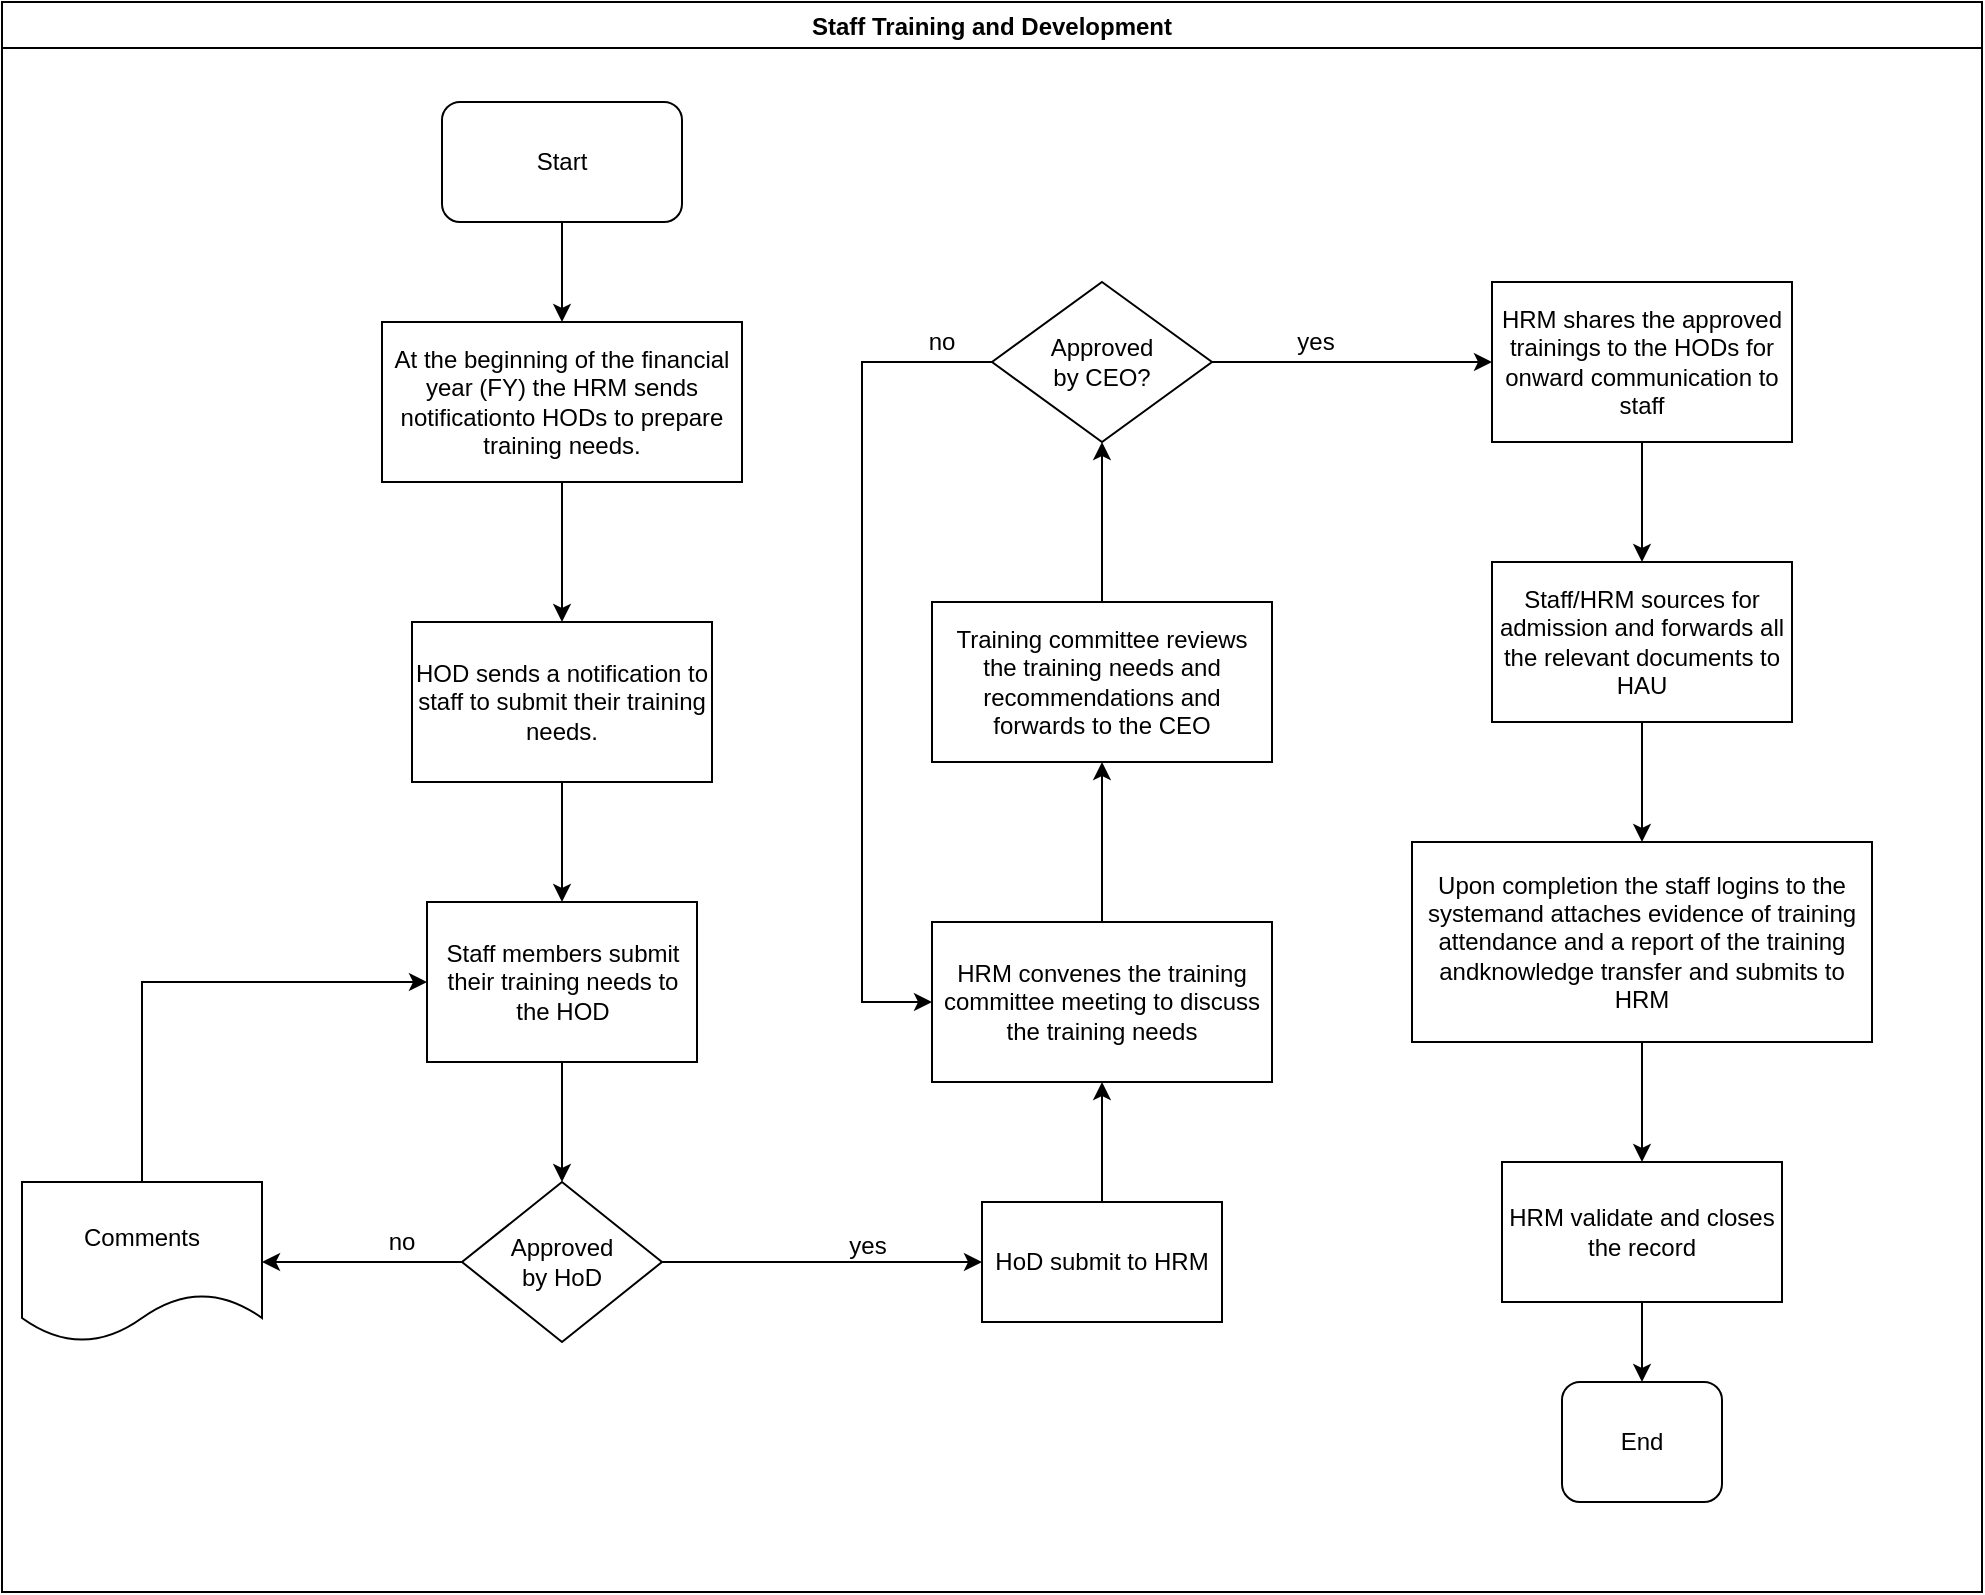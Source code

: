 <mxfile version="14.9.3" type="github">
  <diagram id="8RQdaqb4-Wvy7M-p6WN6" name="Page-1">
    <mxGraphModel dx="1038" dy="508" grid="1" gridSize="10" guides="1" tooltips="1" connect="1" arrows="1" fold="1" page="1" pageScale="1" pageWidth="1169" pageHeight="827" math="0" shadow="0">
      <root>
        <mxCell id="0" />
        <mxCell id="1" parent="0" />
        <mxCell id="pk6nwwlZHEK9yg3PulME-1" value="Staff Training and Development " style="swimlane;" vertex="1" parent="1">
          <mxGeometry x="20" y="20" width="990" height="795" as="geometry" />
        </mxCell>
        <mxCell id="pk6nwwlZHEK9yg3PulME-2" value="Start" style="rounded=1;whiteSpace=wrap;html=1;" vertex="1" parent="pk6nwwlZHEK9yg3PulME-1">
          <mxGeometry x="220" y="50" width="120" height="60" as="geometry" />
        </mxCell>
        <mxCell id="pk6nwwlZHEK9yg3PulME-7" value="" style="edgeStyle=orthogonalEdgeStyle;rounded=0;orthogonalLoop=1;jettySize=auto;html=1;" edge="1" parent="pk6nwwlZHEK9yg3PulME-1" source="pk6nwwlZHEK9yg3PulME-5" target="pk6nwwlZHEK9yg3PulME-6">
          <mxGeometry relative="1" as="geometry" />
        </mxCell>
        <mxCell id="pk6nwwlZHEK9yg3PulME-5" value="&lt;span lang=&quot;EN-GB&quot;&gt;At the beginning of the financial year (FY) the HRM sends notificationto HODs to &lt;span&gt;prepare&lt;/span&gt; training needs.&lt;/span&gt;" style="rounded=0;whiteSpace=wrap;html=1;" vertex="1" parent="pk6nwwlZHEK9yg3PulME-1">
          <mxGeometry x="190" y="160" width="180" height="80" as="geometry" />
        </mxCell>
        <mxCell id="pk6nwwlZHEK9yg3PulME-4" value="" style="edgeStyle=orthogonalEdgeStyle;rounded=0;orthogonalLoop=1;jettySize=auto;html=1;" edge="1" parent="pk6nwwlZHEK9yg3PulME-1" source="pk6nwwlZHEK9yg3PulME-2" target="pk6nwwlZHEK9yg3PulME-5">
          <mxGeometry relative="1" as="geometry">
            <mxPoint x="280" y="190" as="targetPoint" />
          </mxGeometry>
        </mxCell>
        <mxCell id="pk6nwwlZHEK9yg3PulME-9" value="" style="edgeStyle=orthogonalEdgeStyle;rounded=0;orthogonalLoop=1;jettySize=auto;html=1;" edge="1" parent="pk6nwwlZHEK9yg3PulME-1" source="pk6nwwlZHEK9yg3PulME-6" target="pk6nwwlZHEK9yg3PulME-8">
          <mxGeometry relative="1" as="geometry" />
        </mxCell>
        <mxCell id="pk6nwwlZHEK9yg3PulME-6" value="&lt;span lang=&quot;EN-GB&quot;&gt;HOD sends a notification to staff to submit their training needs.&lt;/span&gt;" style="rounded=0;whiteSpace=wrap;html=1;" vertex="1" parent="pk6nwwlZHEK9yg3PulME-1">
          <mxGeometry x="205" y="310" width="150" height="80" as="geometry" />
        </mxCell>
        <mxCell id="pk6nwwlZHEK9yg3PulME-8" value="&lt;span lang=&quot;EN-GB&quot;&gt;Staff members submit their training needs to the HOD&lt;/span&gt;" style="rounded=0;whiteSpace=wrap;html=1;" vertex="1" parent="pk6nwwlZHEK9yg3PulME-1">
          <mxGeometry x="212.5" y="450" width="135" height="80" as="geometry" />
        </mxCell>
        <mxCell id="pk6nwwlZHEK9yg3PulME-14" value="" style="edgeStyle=orthogonalEdgeStyle;rounded=0;orthogonalLoop=1;jettySize=auto;html=1;" edge="1" parent="pk6nwwlZHEK9yg3PulME-1" source="pk6nwwlZHEK9yg3PulME-12" target="pk6nwwlZHEK9yg3PulME-13">
          <mxGeometry relative="1" as="geometry" />
        </mxCell>
        <mxCell id="pk6nwwlZHEK9yg3PulME-19" value="" style="edgeStyle=orthogonalEdgeStyle;rounded=0;orthogonalLoop=1;jettySize=auto;html=1;" edge="1" parent="pk6nwwlZHEK9yg3PulME-1" source="pk6nwwlZHEK9yg3PulME-12" target="pk6nwwlZHEK9yg3PulME-18">
          <mxGeometry relative="1" as="geometry" />
        </mxCell>
        <mxCell id="pk6nwwlZHEK9yg3PulME-12" value="&lt;div&gt;Approved&lt;/div&gt;&lt;div&gt; by HoD&lt;/div&gt;" style="rhombus;whiteSpace=wrap;html=1;" vertex="1" parent="pk6nwwlZHEK9yg3PulME-1">
          <mxGeometry x="230" y="590" width="100" height="80" as="geometry" />
        </mxCell>
        <mxCell id="pk6nwwlZHEK9yg3PulME-11" value="" style="edgeStyle=orthogonalEdgeStyle;rounded=0;orthogonalLoop=1;jettySize=auto;html=1;" edge="1" parent="pk6nwwlZHEK9yg3PulME-1" source="pk6nwwlZHEK9yg3PulME-8" target="pk6nwwlZHEK9yg3PulME-12">
          <mxGeometry relative="1" as="geometry">
            <mxPoint x="280" y="610" as="targetPoint" />
          </mxGeometry>
        </mxCell>
        <mxCell id="pk6nwwlZHEK9yg3PulME-16" value="" style="edgeStyle=orthogonalEdgeStyle;rounded=0;orthogonalLoop=1;jettySize=auto;html=1;entryX=0;entryY=0.5;entryDx=0;entryDy=0;exitX=0.5;exitY=0;exitDx=0;exitDy=0;" edge="1" parent="pk6nwwlZHEK9yg3PulME-1" source="pk6nwwlZHEK9yg3PulME-13" target="pk6nwwlZHEK9yg3PulME-8">
          <mxGeometry relative="1" as="geometry">
            <mxPoint x="100" y="500" as="targetPoint" />
          </mxGeometry>
        </mxCell>
        <mxCell id="pk6nwwlZHEK9yg3PulME-13" value="Comments" style="shape=document;whiteSpace=wrap;html=1;boundedLbl=1;" vertex="1" parent="pk6nwwlZHEK9yg3PulME-1">
          <mxGeometry x="10" y="590" width="120" height="80" as="geometry" />
        </mxCell>
        <mxCell id="pk6nwwlZHEK9yg3PulME-17" value="no" style="text;html=1;strokeColor=none;fillColor=none;align=center;verticalAlign=middle;whiteSpace=wrap;rounded=0;" vertex="1" parent="pk6nwwlZHEK9yg3PulME-1">
          <mxGeometry x="180" y="610" width="40" height="20" as="geometry" />
        </mxCell>
        <mxCell id="pk6nwwlZHEK9yg3PulME-21" value="" style="edgeStyle=orthogonalEdgeStyle;rounded=0;orthogonalLoop=1;jettySize=auto;html=1;" edge="1" parent="pk6nwwlZHEK9yg3PulME-1" source="pk6nwwlZHEK9yg3PulME-18" target="pk6nwwlZHEK9yg3PulME-20">
          <mxGeometry relative="1" as="geometry" />
        </mxCell>
        <mxCell id="pk6nwwlZHEK9yg3PulME-18" value="HoD submit to HRM" style="whiteSpace=wrap;html=1;" vertex="1" parent="pk6nwwlZHEK9yg3PulME-1">
          <mxGeometry x="490" y="600" width="120" height="60" as="geometry" />
        </mxCell>
        <mxCell id="pk6nwwlZHEK9yg3PulME-24" value="" style="edgeStyle=orthogonalEdgeStyle;rounded=0;orthogonalLoop=1;jettySize=auto;html=1;" edge="1" parent="pk6nwwlZHEK9yg3PulME-1" source="pk6nwwlZHEK9yg3PulME-20" target="pk6nwwlZHEK9yg3PulME-23">
          <mxGeometry relative="1" as="geometry" />
        </mxCell>
        <mxCell id="pk6nwwlZHEK9yg3PulME-20" value="&lt;table&gt;&lt;tbody&gt;&lt;tr&gt;&lt;td&gt;&lt;p&gt;&lt;span lang=&quot;EN-GB&quot;&gt;HRM convenes the training committee meeting to discuss  the training needs&lt;/span&gt;&lt;/p&gt;&lt;/td&gt;&lt;/tr&gt;&lt;/tbody&gt;&lt;/table&gt;" style="whiteSpace=wrap;html=1;" vertex="1" parent="pk6nwwlZHEK9yg3PulME-1">
          <mxGeometry x="465" y="460" width="170" height="80" as="geometry" />
        </mxCell>
        <mxCell id="pk6nwwlZHEK9yg3PulME-23" value="&lt;table&gt;&lt;tbody&gt;&lt;tr&gt;&lt;td&gt;&lt;p&gt;&lt;span lang=&quot;EN-GB&quot;&gt;Training committee reviews the training needs and recommendations and forwards to the CEO&lt;/span&gt;&lt;/p&gt;&lt;/td&gt;&lt;/tr&gt;&lt;/tbody&gt;&lt;/table&gt;" style="whiteSpace=wrap;html=1;" vertex="1" parent="pk6nwwlZHEK9yg3PulME-1">
          <mxGeometry x="465" y="300" width="170" height="80" as="geometry" />
        </mxCell>
        <mxCell id="pk6nwwlZHEK9yg3PulME-29" value="" style="edgeStyle=orthogonalEdgeStyle;rounded=0;orthogonalLoop=1;jettySize=auto;html=1;exitX=1;exitY=0.5;exitDx=0;exitDy=0;" edge="1" parent="pk6nwwlZHEK9yg3PulME-1" source="pk6nwwlZHEK9yg3PulME-27" target="pk6nwwlZHEK9yg3PulME-28">
          <mxGeometry relative="1" as="geometry">
            <mxPoint x="670" y="175" as="sourcePoint" />
          </mxGeometry>
        </mxCell>
        <mxCell id="pk6nwwlZHEK9yg3PulME-30" value="" style="edgeStyle=orthogonalEdgeStyle;rounded=0;orthogonalLoop=1;jettySize=auto;html=1;entryX=0;entryY=0.5;entryDx=0;entryDy=0;" edge="1" parent="pk6nwwlZHEK9yg3PulME-1" source="pk6nwwlZHEK9yg3PulME-27" target="pk6nwwlZHEK9yg3PulME-20">
          <mxGeometry relative="1" as="geometry">
            <Array as="points">
              <mxPoint x="430" y="180" />
              <mxPoint x="430" y="500" />
            </Array>
          </mxGeometry>
        </mxCell>
        <mxCell id="pk6nwwlZHEK9yg3PulME-27" value="&lt;div&gt;Approved&lt;/div&gt;&lt;div&gt; by CEO?&lt;/div&gt;" style="rhombus;whiteSpace=wrap;html=1;" vertex="1" parent="pk6nwwlZHEK9yg3PulME-1">
          <mxGeometry x="495" y="140" width="110" height="80" as="geometry" />
        </mxCell>
        <mxCell id="pk6nwwlZHEK9yg3PulME-26" value="" style="edgeStyle=orthogonalEdgeStyle;rounded=0;orthogonalLoop=1;jettySize=auto;html=1;" edge="1" parent="pk6nwwlZHEK9yg3PulME-1" source="pk6nwwlZHEK9yg3PulME-23" target="pk6nwwlZHEK9yg3PulME-27">
          <mxGeometry relative="1" as="geometry">
            <mxPoint x="550" y="220" as="targetPoint" />
          </mxGeometry>
        </mxCell>
        <mxCell id="pk6nwwlZHEK9yg3PulME-34" value="" style="edgeStyle=orthogonalEdgeStyle;rounded=0;orthogonalLoop=1;jettySize=auto;html=1;" edge="1" parent="pk6nwwlZHEK9yg3PulME-1" source="pk6nwwlZHEK9yg3PulME-28" target="pk6nwwlZHEK9yg3PulME-33">
          <mxGeometry relative="1" as="geometry" />
        </mxCell>
        <mxCell id="pk6nwwlZHEK9yg3PulME-28" value="&lt;span lang=&quot;EN-GB&quot;&gt;HRM shares the approved trainings to the HODs for onward communication to staff&lt;/span&gt;" style="whiteSpace=wrap;html=1;" vertex="1" parent="pk6nwwlZHEK9yg3PulME-1">
          <mxGeometry x="745" y="140" width="150" height="80" as="geometry" />
        </mxCell>
        <mxCell id="pk6nwwlZHEK9yg3PulME-36" value="" style="edgeStyle=orthogonalEdgeStyle;rounded=0;orthogonalLoop=1;jettySize=auto;html=1;" edge="1" parent="pk6nwwlZHEK9yg3PulME-1" source="pk6nwwlZHEK9yg3PulME-33" target="pk6nwwlZHEK9yg3PulME-35">
          <mxGeometry relative="1" as="geometry" />
        </mxCell>
        <mxCell id="pk6nwwlZHEK9yg3PulME-33" value="&lt;span lang=&quot;EN-GB&quot;&gt;Staff/HRM sources for admission and forwards all the relevant documents to HAU&lt;/span&gt;" style="whiteSpace=wrap;html=1;" vertex="1" parent="pk6nwwlZHEK9yg3PulME-1">
          <mxGeometry x="745" y="280" width="150" height="80" as="geometry" />
        </mxCell>
        <mxCell id="pk6nwwlZHEK9yg3PulME-38" value="" style="edgeStyle=orthogonalEdgeStyle;rounded=0;orthogonalLoop=1;jettySize=auto;html=1;" edge="1" parent="pk6nwwlZHEK9yg3PulME-1" source="pk6nwwlZHEK9yg3PulME-35" target="pk6nwwlZHEK9yg3PulME-37">
          <mxGeometry relative="1" as="geometry" />
        </mxCell>
        <mxCell id="pk6nwwlZHEK9yg3PulME-35" value="&lt;span lang=&quot;EN-GB&quot;&gt;Upon completion the staff logins to the systemand attaches evidence of training attendance and a report of the training andknowledge transfer and submits to HRM&lt;/span&gt;" style="whiteSpace=wrap;html=1;" vertex="1" parent="pk6nwwlZHEK9yg3PulME-1">
          <mxGeometry x="705" y="420" width="230" height="100" as="geometry" />
        </mxCell>
        <mxCell id="pk6nwwlZHEK9yg3PulME-32" value="yes" style="text;html=1;strokeColor=none;fillColor=none;align=center;verticalAlign=middle;whiteSpace=wrap;rounded=0;" vertex="1" parent="pk6nwwlZHEK9yg3PulME-1">
          <mxGeometry x="637" y="160" width="40" height="20" as="geometry" />
        </mxCell>
        <mxCell id="pk6nwwlZHEK9yg3PulME-37" value="&lt;span lang=&quot;EN-GB&quot;&gt;HRM validate and closes the record&lt;/span&gt;" style="whiteSpace=wrap;html=1;" vertex="1" parent="pk6nwwlZHEK9yg3PulME-1">
          <mxGeometry x="750" y="580" width="140" height="70" as="geometry" />
        </mxCell>
        <mxCell id="pk6nwwlZHEK9yg3PulME-41" value="End" style="rounded=1;whiteSpace=wrap;html=1;" vertex="1" parent="pk6nwwlZHEK9yg3PulME-1">
          <mxGeometry x="780" y="690" width="80" height="60" as="geometry" />
        </mxCell>
        <mxCell id="pk6nwwlZHEK9yg3PulME-40" value="" style="edgeStyle=orthogonalEdgeStyle;rounded=0;orthogonalLoop=1;jettySize=auto;html=1;" edge="1" parent="pk6nwwlZHEK9yg3PulME-1" source="pk6nwwlZHEK9yg3PulME-37" target="pk6nwwlZHEK9yg3PulME-41">
          <mxGeometry relative="1" as="geometry">
            <mxPoint x="820" y="700" as="targetPoint" />
          </mxGeometry>
        </mxCell>
        <mxCell id="pk6nwwlZHEK9yg3PulME-22" value="yes" style="text;html=1;strokeColor=none;fillColor=none;align=center;verticalAlign=middle;whiteSpace=wrap;rounded=0;" vertex="1" parent="1">
          <mxGeometry x="433" y="632" width="40" height="20" as="geometry" />
        </mxCell>
        <mxCell id="pk6nwwlZHEK9yg3PulME-31" value="no" style="text;html=1;strokeColor=none;fillColor=none;align=center;verticalAlign=middle;whiteSpace=wrap;rounded=0;" vertex="1" parent="1">
          <mxGeometry x="470" y="180" width="40" height="20" as="geometry" />
        </mxCell>
      </root>
    </mxGraphModel>
  </diagram>
</mxfile>
